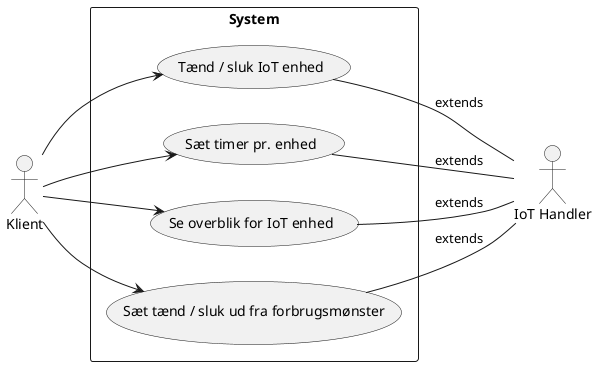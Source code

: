 @startuml SystemExtension
left to right direction
skinparam packageStyle rectangle

:Klient: as cl
:IoT Handler: as handler

rectangle System {
    usecase "Tænd / sluk IoT enhed" as wuc1
    usecase "Sæt timer pr. enhed" as wuc2
    usecase "Se overblik for IoT enhed" as wuc3
    usecase "Sæt tænd / sluk ud fra forbrugsmønster" as wuc4
}

cl --> wuc1
cl --> wuc2
cl --> wuc3
cl --> wuc4

wuc1 -- handler : extends
wuc2 -- handler : extends
wuc3 -- handler : extends
wuc4 -- handler : extends


@enduml